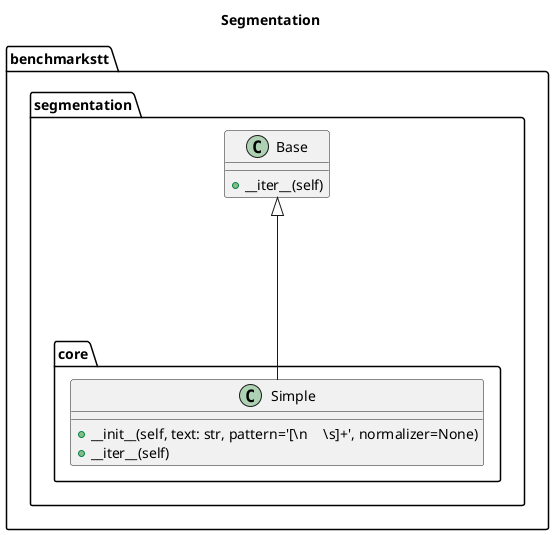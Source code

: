 @startuml
title Segmentation
		class benchmarkstt.segmentation.Base {
			+__iter__(self)
		}
		class benchmarkstt.segmentation.core.Simple {
			+__init__(self, text: str, pattern='[\\n\\t\\s]+', normalizer=None)
			+__iter__(self)
		}

benchmarkstt.segmentation.core.Simple --up--|> benchmarkstt.segmentation.Base
@enduml